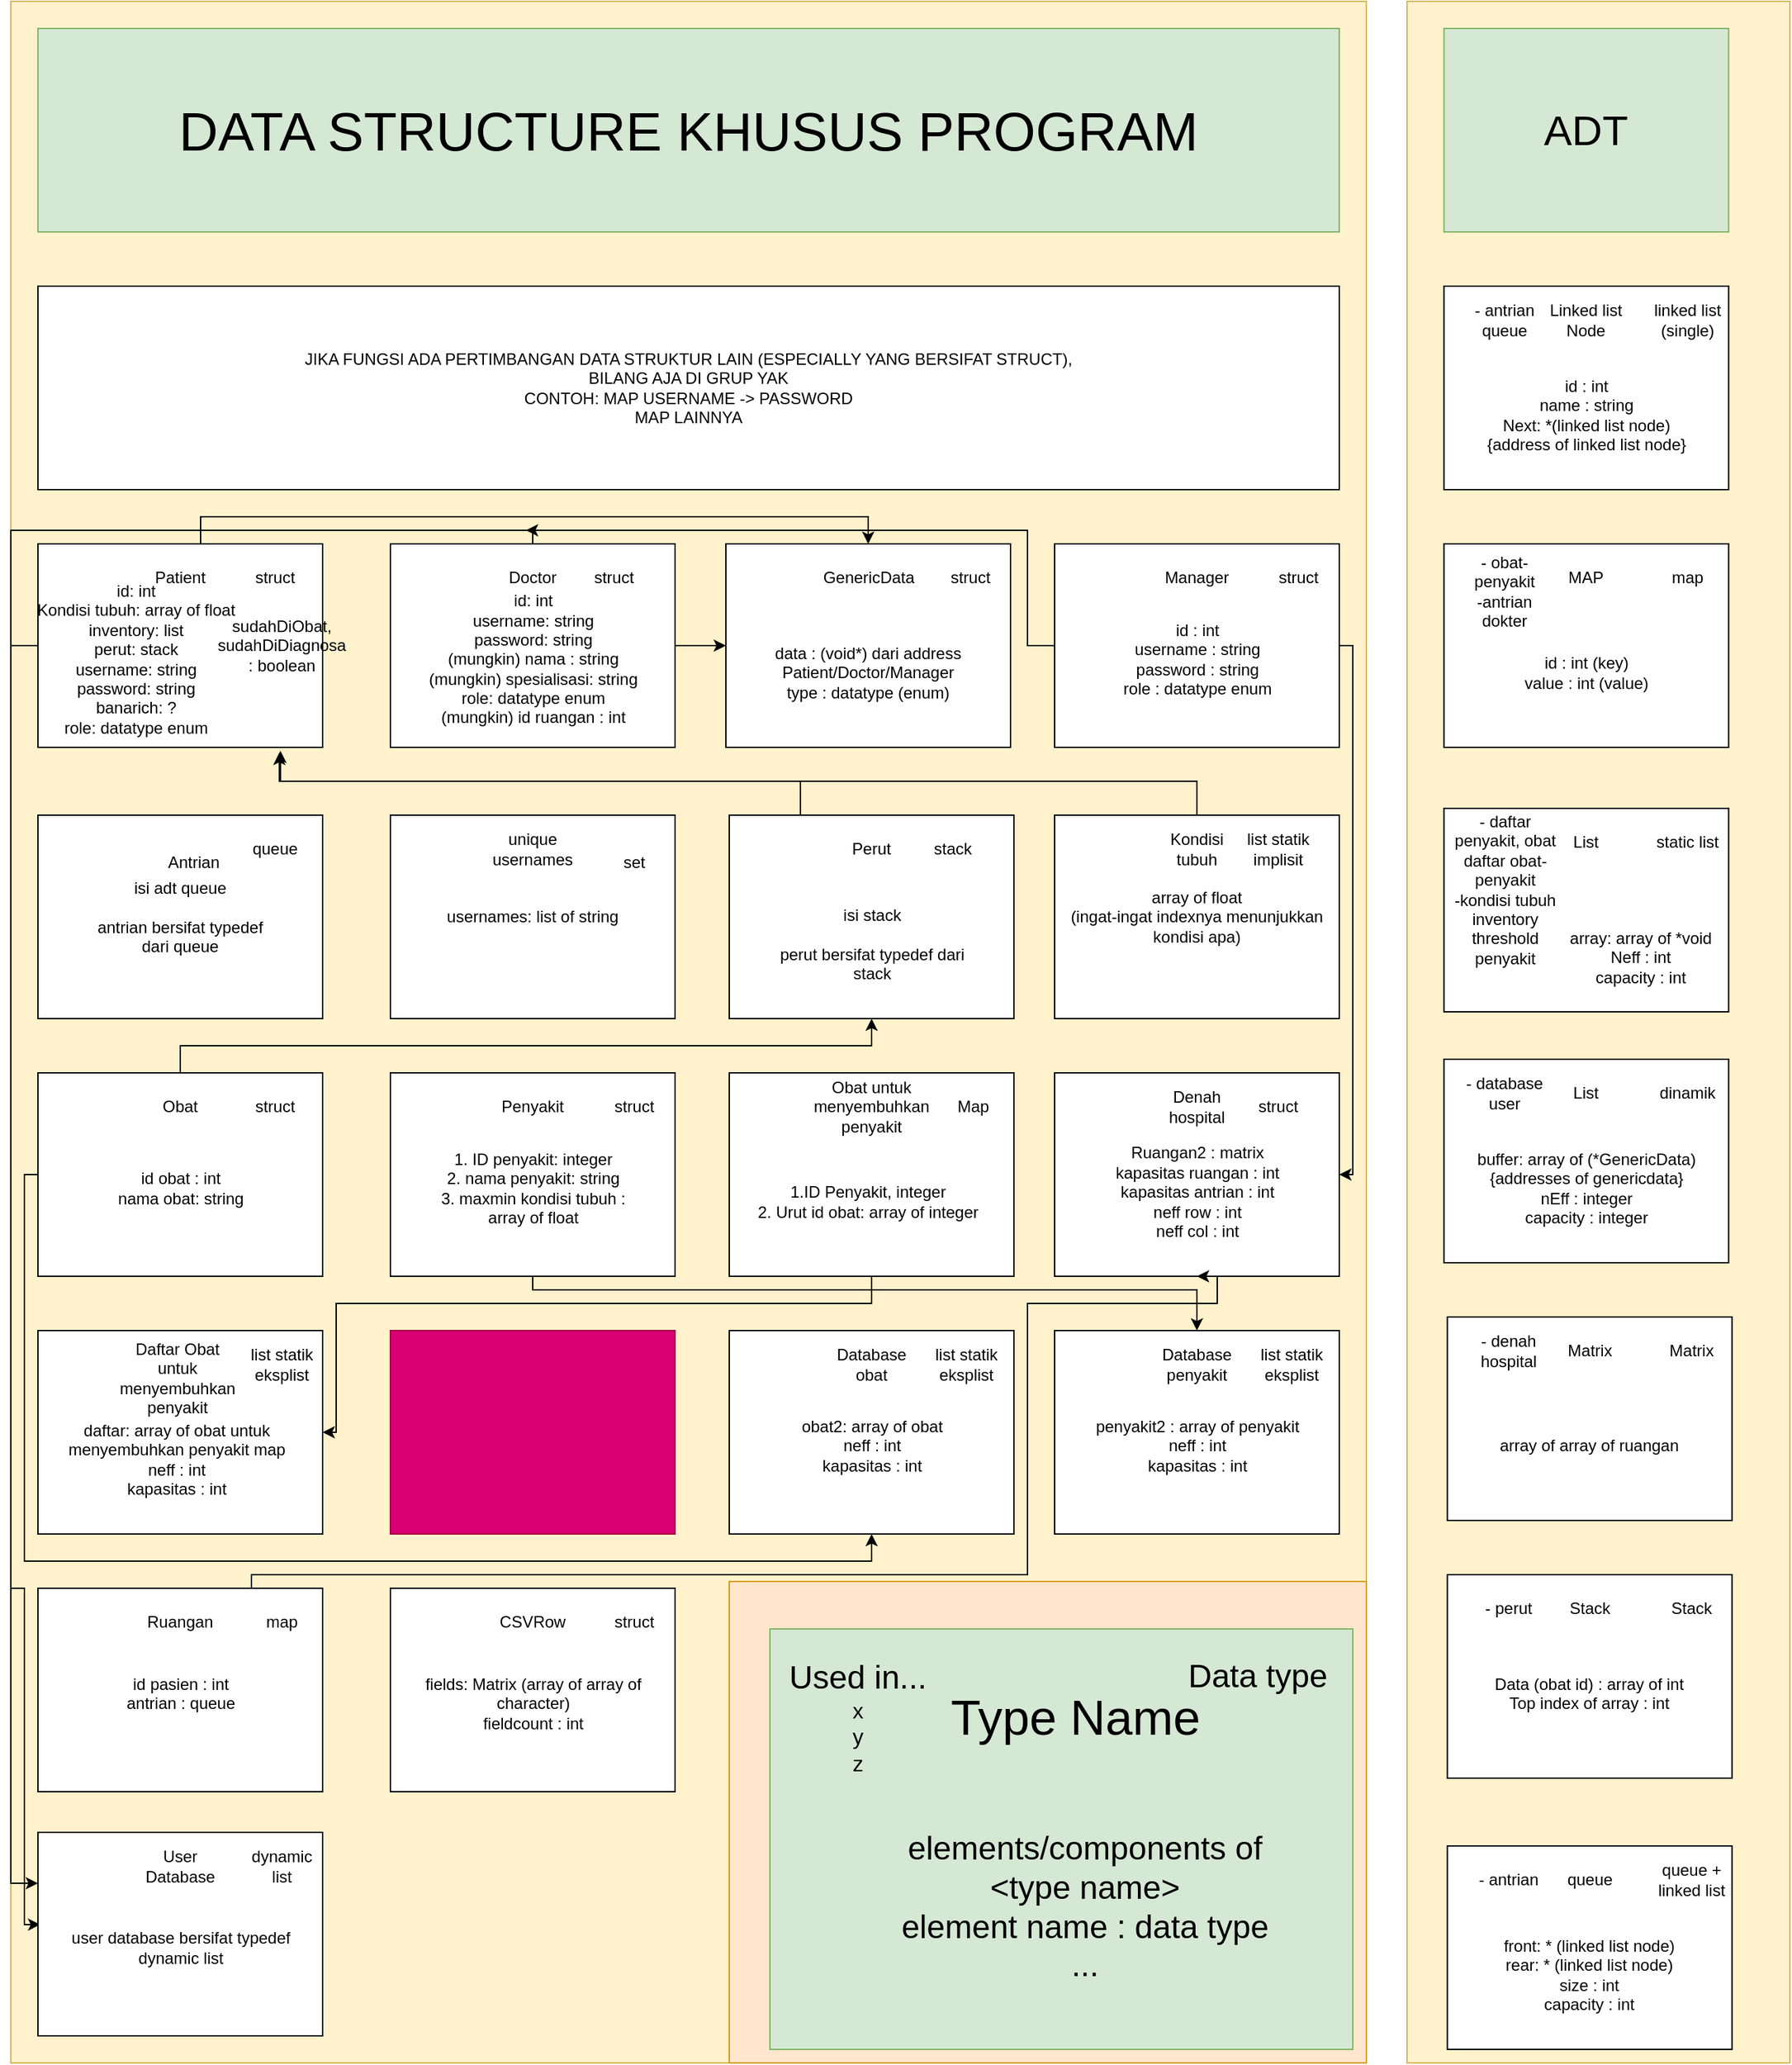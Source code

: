 <mxfile version="27.0.3">
  <diagram name="Page-1" id="8-VR7iJMcNqdX3meWGVy">
    <mxGraphModel dx="612" dy="1953" grid="1" gridSize="10" guides="1" tooltips="1" connect="1" arrows="1" fold="1" page="1" pageScale="1" pageWidth="850" pageHeight="1100" math="0" shadow="0">
      <root>
        <mxCell id="0" />
        <mxCell id="1" parent="0" />
        <mxCell id="qRzVWy2TUR5vVs1TbLW0-101" value="" style="rounded=0;whiteSpace=wrap;html=1;fillColor=#fff2cc;strokeColor=#d6b656;" parent="1" vertex="1">
          <mxGeometry x="80" y="-120" width="1000" height="1520" as="geometry" />
        </mxCell>
        <mxCell id="5JmlB6ZkHaXfLRglVu9s-21" value="" style="rounded=0;whiteSpace=wrap;html=1;fillColor=#ffe6cc;strokeColor=#d79b00;" parent="1" vertex="1">
          <mxGeometry x="610" y="1045" width="470" height="355" as="geometry" />
        </mxCell>
        <mxCell id="qRzVWy2TUR5vVs1TbLW0-126" style="edgeStyle=orthogonalEdgeStyle;rounded=0;orthogonalLoop=1;jettySize=auto;html=1;exitX=1;exitY=0.5;exitDx=0;exitDy=0;entryX=0;entryY=0.5;entryDx=0;entryDy=0;" parent="1" source="qRzVWy2TUR5vVs1TbLW0-5" target="qRzVWy2TUR5vVs1TbLW0-29" edge="1">
          <mxGeometry relative="1" as="geometry" />
        </mxCell>
        <mxCell id="5JmlB6ZkHaXfLRglVu9s-32" value="" style="edgeStyle=orthogonalEdgeStyle;rounded=0;orthogonalLoop=1;jettySize=auto;html=1;entryX=0;entryY=0.25;entryDx=0;entryDy=0;" parent="1" source="qRzVWy2TUR5vVs1TbLW0-5" target="5JmlB6ZkHaXfLRglVu9s-27" edge="1">
          <mxGeometry relative="1" as="geometry">
            <Array as="points">
              <mxPoint x="465" y="270" />
              <mxPoint x="80" y="270" />
              <mxPoint x="80" y="1268" />
            </Array>
          </mxGeometry>
        </mxCell>
        <mxCell id="qRzVWy2TUR5vVs1TbLW0-5" value="" style="rounded=0;whiteSpace=wrap;html=1;" parent="1" vertex="1">
          <mxGeometry x="360" y="280" width="210" height="150" as="geometry" />
        </mxCell>
        <mxCell id="qRzVWy2TUR5vVs1TbLW0-124" style="edgeStyle=orthogonalEdgeStyle;rounded=0;orthogonalLoop=1;jettySize=auto;html=1;exitX=1;exitY=0.5;exitDx=0;exitDy=0;entryX=0.5;entryY=0;entryDx=0;entryDy=0;" parent="1" source="qRzVWy2TUR5vVs1TbLW0-2" target="qRzVWy2TUR5vVs1TbLW0-29" edge="1">
          <mxGeometry relative="1" as="geometry">
            <Array as="points">
              <mxPoint x="220" y="355" />
              <mxPoint x="220" y="260" />
              <mxPoint x="713" y="260" />
            </Array>
          </mxGeometry>
        </mxCell>
        <mxCell id="5JmlB6ZkHaXfLRglVu9s-31" value="" style="edgeStyle=orthogonalEdgeStyle;rounded=0;orthogonalLoop=1;jettySize=auto;html=1;entryX=0.008;entryY=0.453;entryDx=0;entryDy=0;entryPerimeter=0;" parent="1" source="qRzVWy2TUR5vVs1TbLW0-2" target="5JmlB6ZkHaXfLRglVu9s-27" edge="1">
          <mxGeometry relative="1" as="geometry">
            <Array as="points">
              <mxPoint x="80" y="355" />
              <mxPoint x="80" y="1050" />
              <mxPoint x="90" y="1050" />
              <mxPoint x="90" y="1298" />
            </Array>
          </mxGeometry>
        </mxCell>
        <mxCell id="qRzVWy2TUR5vVs1TbLW0-2" value="" style="rounded=0;whiteSpace=wrap;html=1;" parent="1" vertex="1">
          <mxGeometry x="100" y="280" width="210" height="150" as="geometry" />
        </mxCell>
        <mxCell id="qRzVWy2TUR5vVs1TbLW0-3" value="Patient" style="text;html=1;align=center;verticalAlign=middle;whiteSpace=wrap;rounded=0;" parent="1" vertex="1">
          <mxGeometry x="175" y="290" width="60" height="30" as="geometry" />
        </mxCell>
        <mxCell id="qRzVWy2TUR5vVs1TbLW0-4" value="Doctor" style="text;html=1;align=center;verticalAlign=middle;whiteSpace=wrap;rounded=0;" parent="1" vertex="1">
          <mxGeometry x="435" y="290" width="60" height="30" as="geometry" />
        </mxCell>
        <mxCell id="qRzVWy2TUR5vVs1TbLW0-127" style="edgeStyle=orthogonalEdgeStyle;rounded=0;orthogonalLoop=1;jettySize=auto;html=1;exitX=1;exitY=0.5;exitDx=0;exitDy=0;entryX=1;entryY=0.5;entryDx=0;entryDy=0;" parent="1" source="qRzVWy2TUR5vVs1TbLW0-8" target="qRzVWy2TUR5vVs1TbLW0-27" edge="1">
          <mxGeometry relative="1" as="geometry">
            <Array as="points">
              <mxPoint x="1070" y="355" />
              <mxPoint x="1070" y="745" />
            </Array>
          </mxGeometry>
        </mxCell>
        <mxCell id="5JmlB6ZkHaXfLRglVu9s-33" style="edgeStyle=orthogonalEdgeStyle;rounded=0;orthogonalLoop=1;jettySize=auto;html=1;exitX=0;exitY=0.5;exitDx=0;exitDy=0;" parent="1" source="qRzVWy2TUR5vVs1TbLW0-8" edge="1">
          <mxGeometry relative="1" as="geometry">
            <mxPoint x="460" y="270" as="targetPoint" />
            <Array as="points">
              <mxPoint x="830" y="355" />
              <mxPoint x="830" y="270" />
            </Array>
          </mxGeometry>
        </mxCell>
        <mxCell id="qRzVWy2TUR5vVs1TbLW0-8" value="" style="rounded=0;whiteSpace=wrap;html=1;" parent="1" vertex="1">
          <mxGeometry x="850" y="280" width="210" height="150" as="geometry" />
        </mxCell>
        <mxCell id="qRzVWy2TUR5vVs1TbLW0-9" value="Manager" style="text;html=1;align=center;verticalAlign=middle;whiteSpace=wrap;rounded=0;" parent="1" vertex="1">
          <mxGeometry x="925" y="290" width="60" height="30" as="geometry" />
        </mxCell>
        <mxCell id="qRzVWy2TUR5vVs1TbLW0-10" value="&lt;div&gt;isi adt queue&lt;/div&gt;&lt;div&gt;&lt;br&gt;&lt;/div&gt;&lt;div&gt;antrian bersifat typedef&lt;/div&gt;dari queue" style="rounded=0;whiteSpace=wrap;html=1;" parent="1" vertex="1">
          <mxGeometry x="100" y="480" width="210" height="150" as="geometry" />
        </mxCell>
        <mxCell id="qRzVWy2TUR5vVs1TbLW0-11" value="&lt;div&gt;id: int&lt;/div&gt;&lt;div&gt;Kondisi tubuh: array of float&lt;/div&gt;&lt;div&gt;inventory: list&lt;/div&gt;&lt;div&gt;perut: stack&lt;/div&gt;&lt;div&gt;username: string&lt;/div&gt;&lt;div&gt;password: string&lt;/div&gt;&lt;div&gt;banarich: ?&lt;/div&gt;&lt;div&gt;role: datatype enum&lt;/div&gt;" style="text;html=1;align=center;verticalAlign=middle;whiteSpace=wrap;rounded=0;" parent="1" vertex="1">
          <mxGeometry x="90" y="320" width="165" height="90" as="geometry" />
        </mxCell>
        <mxCell id="qRzVWy2TUR5vVs1TbLW0-13" value="usernames: list of string" style="rounded=0;whiteSpace=wrap;html=1;" parent="1" vertex="1">
          <mxGeometry x="360" y="480" width="210" height="150" as="geometry" />
        </mxCell>
        <mxCell id="qRzVWy2TUR5vVs1TbLW0-14" value="unique usernames" style="text;html=1;align=center;verticalAlign=middle;whiteSpace=wrap;rounded=0;" parent="1" vertex="1">
          <mxGeometry x="435" y="490" width="60" height="30" as="geometry" />
        </mxCell>
        <mxCell id="qRzVWy2TUR5vVs1TbLW0-15" value="" style="rounded=0;whiteSpace=wrap;html=1;" parent="1" vertex="1">
          <mxGeometry x="610" y="480" width="210" height="150" as="geometry" />
        </mxCell>
        <mxCell id="qRzVWy2TUR5vVs1TbLW0-16" value="Perut" style="text;html=1;align=center;verticalAlign=middle;whiteSpace=wrap;rounded=0;" parent="1" vertex="1">
          <mxGeometry x="685" y="490" width="60" height="30" as="geometry" />
        </mxCell>
        <mxCell id="qRzVWy2TUR5vVs1TbLW0-17" value="&lt;div&gt;array of float&lt;/div&gt;&lt;div&gt;(ingat-ingat indexnya menunjukkan kondisi apa)&lt;/div&gt;" style="rounded=0;whiteSpace=wrap;html=1;" parent="1" vertex="1">
          <mxGeometry x="850" y="480" width="210" height="150" as="geometry" />
        </mxCell>
        <mxCell id="qRzVWy2TUR5vVs1TbLW0-18" value="Kondisi tubuh" style="text;html=1;align=center;verticalAlign=middle;whiteSpace=wrap;rounded=0;" parent="1" vertex="1">
          <mxGeometry x="925" y="490" width="60" height="30" as="geometry" />
        </mxCell>
        <mxCell id="qRzVWy2TUR5vVs1TbLW0-142" style="edgeStyle=orthogonalEdgeStyle;rounded=0;orthogonalLoop=1;jettySize=auto;html=1;exitX=0;exitY=0.5;exitDx=0;exitDy=0;entryX=0.5;entryY=1;entryDx=0;entryDy=0;" parent="1" source="qRzVWy2TUR5vVs1TbLW0-21" target="qRzVWy2TUR5vVs1TbLW0-138" edge="1">
          <mxGeometry relative="1" as="geometry">
            <Array as="points">
              <mxPoint x="90" y="745" />
              <mxPoint x="90" y="1030" />
              <mxPoint x="715" y="1030" />
            </Array>
          </mxGeometry>
        </mxCell>
        <mxCell id="5BP1AZB2ItsZewCRuCtk-1" style="edgeStyle=orthogonalEdgeStyle;rounded=0;orthogonalLoop=1;jettySize=auto;html=1;exitX=0.5;exitY=0;exitDx=0;exitDy=0;entryX=0.5;entryY=1;entryDx=0;entryDy=0;" parent="1" source="qRzVWy2TUR5vVs1TbLW0-21" target="qRzVWy2TUR5vVs1TbLW0-15" edge="1">
          <mxGeometry relative="1" as="geometry" />
        </mxCell>
        <mxCell id="qRzVWy2TUR5vVs1TbLW0-21" value="" style="rounded=0;whiteSpace=wrap;html=1;" parent="1" vertex="1">
          <mxGeometry x="100" y="670" width="210" height="150" as="geometry" />
        </mxCell>
        <mxCell id="qRzVWy2TUR5vVs1TbLW0-22" value="Obat" style="text;html=1;align=center;verticalAlign=middle;whiteSpace=wrap;rounded=0;" parent="1" vertex="1">
          <mxGeometry x="175" y="680" width="60" height="30" as="geometry" />
        </mxCell>
        <mxCell id="qRzVWy2TUR5vVs1TbLW0-147" style="edgeStyle=orthogonalEdgeStyle;rounded=0;orthogonalLoop=1;jettySize=auto;html=1;exitX=0.5;exitY=1;exitDx=0;exitDy=0;entryX=0.5;entryY=0;entryDx=0;entryDy=0;" parent="1" source="qRzVWy2TUR5vVs1TbLW0-23" target="qRzVWy2TUR5vVs1TbLW0-143" edge="1">
          <mxGeometry relative="1" as="geometry">
            <Array as="points">
              <mxPoint x="465" y="830" />
              <mxPoint x="955" y="830" />
            </Array>
          </mxGeometry>
        </mxCell>
        <mxCell id="qRzVWy2TUR5vVs1TbLW0-23" value="" style="rounded=0;whiteSpace=wrap;html=1;" parent="1" vertex="1">
          <mxGeometry x="360" y="670" width="210" height="150" as="geometry" />
        </mxCell>
        <mxCell id="qRzVWy2TUR5vVs1TbLW0-24" value="Penyakit" style="text;html=1;align=center;verticalAlign=middle;whiteSpace=wrap;rounded=0;" parent="1" vertex="1">
          <mxGeometry x="435" y="680" width="60" height="30" as="geometry" />
        </mxCell>
        <mxCell id="qRzVWy2TUR5vVs1TbLW0-129" style="edgeStyle=orthogonalEdgeStyle;rounded=0;orthogonalLoop=1;jettySize=auto;html=1;exitX=0.5;exitY=1;exitDx=0;exitDy=0;entryX=1;entryY=0.5;entryDx=0;entryDy=0;" parent="1" source="qRzVWy2TUR5vVs1TbLW0-25" target="qRzVWy2TUR5vVs1TbLW0-35" edge="1">
          <mxGeometry relative="1" as="geometry">
            <Array as="points">
              <mxPoint x="715" y="840" />
              <mxPoint x="320" y="840" />
              <mxPoint x="320" y="935" />
            </Array>
          </mxGeometry>
        </mxCell>
        <mxCell id="qRzVWy2TUR5vVs1TbLW0-25" value="" style="rounded=0;whiteSpace=wrap;html=1;" parent="1" vertex="1">
          <mxGeometry x="610" y="670" width="210" height="150" as="geometry" />
        </mxCell>
        <mxCell id="qRzVWy2TUR5vVs1TbLW0-26" value="Obat untuk menyembuhkan penyakit" style="text;html=1;align=center;verticalAlign=middle;whiteSpace=wrap;rounded=0;" parent="1" vertex="1">
          <mxGeometry x="685" y="680" width="60" height="30" as="geometry" />
        </mxCell>
        <mxCell id="qRzVWy2TUR5vVs1TbLW0-27" value="" style="rounded=0;whiteSpace=wrap;html=1;" parent="1" vertex="1">
          <mxGeometry x="850" y="670" width="210" height="150" as="geometry" />
        </mxCell>
        <mxCell id="qRzVWy2TUR5vVs1TbLW0-28" value="Denah hospital" style="text;html=1;align=center;verticalAlign=middle;whiteSpace=wrap;rounded=0;" parent="1" vertex="1">
          <mxGeometry x="925" y="680" width="60" height="30" as="geometry" />
        </mxCell>
        <mxCell id="qRzVWy2TUR5vVs1TbLW0-29" value="" style="rounded=0;whiteSpace=wrap;html=1;" parent="1" vertex="1">
          <mxGeometry x="607.5" y="280" width="210" height="150" as="geometry" />
        </mxCell>
        <mxCell id="qRzVWy2TUR5vVs1TbLW0-30" value="GenericData" style="text;html=1;align=center;verticalAlign=middle;whiteSpace=wrap;rounded=0;" parent="1" vertex="1">
          <mxGeometry x="682.5" y="290" width="60" height="30" as="geometry" />
        </mxCell>
        <mxCell id="qRzVWy2TUR5vVs1TbLW0-31" value="Antrian" style="text;html=1;align=center;verticalAlign=middle;whiteSpace=wrap;rounded=0;" parent="1" vertex="1">
          <mxGeometry x="185" y="500" width="60" height="30" as="geometry" />
        </mxCell>
        <mxCell id="qRzVWy2TUR5vVs1TbLW0-32" value="&lt;div&gt;Ruangan2 : matrix&lt;/div&gt;&lt;div&gt;kapasitas ruangan : int&lt;/div&gt;&lt;div&gt;kapasitas antrian : int&lt;/div&gt;&lt;div&gt;neff row : int&lt;/div&gt;&lt;div&gt;neff col : int&lt;/div&gt;&lt;div&gt;&lt;br&gt;&lt;/div&gt;" style="text;html=1;align=center;verticalAlign=middle;whiteSpace=wrap;rounded=0;" parent="1" vertex="1">
          <mxGeometry x="872.5" y="720" width="165" height="90" as="geometry" />
        </mxCell>
        <mxCell id="qRzVWy2TUR5vVs1TbLW0-33" value="struct" style="text;html=1;align=center;verticalAlign=middle;whiteSpace=wrap;rounded=0;" parent="1" vertex="1">
          <mxGeometry x="985" y="680" width="60" height="30" as="geometry" />
        </mxCell>
        <mxCell id="qRzVWy2TUR5vVs1TbLW0-34" value="&lt;div&gt;1.ID Penyakit, integer&lt;/div&gt;&lt;div&gt;2. Urut id obat: array of integer&lt;/div&gt;" style="text;html=1;align=center;verticalAlign=middle;whiteSpace=wrap;rounded=0;" parent="1" vertex="1">
          <mxGeometry x="630" y="720" width="165" height="90" as="geometry" />
        </mxCell>
        <mxCell id="qRzVWy2TUR5vVs1TbLW0-35" value="" style="rounded=0;whiteSpace=wrap;html=1;" parent="1" vertex="1">
          <mxGeometry x="100" y="860" width="210" height="150" as="geometry" />
        </mxCell>
        <mxCell id="qRzVWy2TUR5vVs1TbLW0-36" value="Daftar Obat untuk menyembuhkan penyakit" style="text;html=1;align=center;verticalAlign=middle;whiteSpace=wrap;rounded=0;" parent="1" vertex="1">
          <mxGeometry x="172.5" y="880" width="60" height="30" as="geometry" />
        </mxCell>
        <mxCell id="qRzVWy2TUR5vVs1TbLW0-37" value="&lt;div&gt;daftar: array of obat untuk menyembuhkan penyakit map&lt;/div&gt;&lt;div&gt;neff : int&lt;/div&gt;&lt;div&gt;kapasitas : int&lt;/div&gt;" style="text;html=1;align=center;verticalAlign=middle;whiteSpace=wrap;rounded=0;" parent="1" vertex="1">
          <mxGeometry x="120" y="910" width="165" height="90" as="geometry" />
        </mxCell>
        <mxCell id="qRzVWy2TUR5vVs1TbLW0-38" value="Map" style="text;html=1;align=center;verticalAlign=middle;whiteSpace=wrap;rounded=0;" parent="1" vertex="1">
          <mxGeometry x="760" y="680" width="60" height="30" as="geometry" />
        </mxCell>
        <mxCell id="qRzVWy2TUR5vVs1TbLW0-39" value="list statik eksplist" style="text;html=1;align=center;verticalAlign=middle;whiteSpace=wrap;rounded=0;" parent="1" vertex="1">
          <mxGeometry x="250" y="870" width="60" height="30" as="geometry" />
        </mxCell>
        <mxCell id="qRzVWy2TUR5vVs1TbLW0-40" value="&lt;div&gt;data : (void*) dari address Patient/Doctor/Manager&lt;/div&gt;&lt;div&gt;type : datatype (enum)&lt;/div&gt;" style="text;html=1;align=center;verticalAlign=middle;whiteSpace=wrap;rounded=0;" parent="1" vertex="1">
          <mxGeometry x="630" y="330" width="165" height="90" as="geometry" />
        </mxCell>
        <mxCell id="qRzVWy2TUR5vVs1TbLW0-41" value="&lt;div&gt;1. ID penyakit: integer&lt;/div&gt;&lt;div&gt;2. nama penyakit: string&lt;/div&gt;&lt;div&gt;3. maxmin kondisi tubuh : array of float&lt;/div&gt;" style="text;html=1;align=center;verticalAlign=middle;whiteSpace=wrap;rounded=0;" parent="1" vertex="1">
          <mxGeometry x="382.5" y="710" width="165" height="90" as="geometry" />
        </mxCell>
        <mxCell id="qRzVWy2TUR5vVs1TbLW0-43" value="&lt;div&gt;list statik&lt;/div&gt;&lt;div&gt;implisit&lt;/div&gt;" style="text;html=1;align=center;verticalAlign=middle;whiteSpace=wrap;rounded=0;" parent="1" vertex="1">
          <mxGeometry x="985" y="490" width="60" height="30" as="geometry" />
        </mxCell>
        <mxCell id="qRzVWy2TUR5vVs1TbLW0-45" value="&lt;div&gt;isi stack&lt;/div&gt;&lt;div&gt;&lt;br&gt;&lt;/div&gt;&lt;div&gt;perut bersifat typedef dari stack&lt;/div&gt;" style="text;html=1;align=center;verticalAlign=middle;whiteSpace=wrap;rounded=0;" parent="1" vertex="1">
          <mxGeometry x="632.5" y="530" width="165" height="90" as="geometry" />
        </mxCell>
        <mxCell id="qRzVWy2TUR5vVs1TbLW0-46" value="stack" style="text;html=1;align=center;verticalAlign=middle;whiteSpace=wrap;rounded=0;" parent="1" vertex="1">
          <mxGeometry x="745" y="490" width="60" height="30" as="geometry" />
        </mxCell>
        <mxCell id="qRzVWy2TUR5vVs1TbLW0-48" value="struct" style="text;html=1;align=center;verticalAlign=middle;whiteSpace=wrap;rounded=0;" parent="1" vertex="1">
          <mxGeometry x="757.5" y="290" width="60" height="30" as="geometry" />
        </mxCell>
        <mxCell id="qRzVWy2TUR5vVs1TbLW0-51" value="queue" style="text;html=1;align=center;verticalAlign=middle;whiteSpace=wrap;rounded=0;" parent="1" vertex="1">
          <mxGeometry x="245" y="490" width="60" height="30" as="geometry" />
        </mxCell>
        <mxCell id="qRzVWy2TUR5vVs1TbLW0-52" value="set" style="text;html=1;align=center;verticalAlign=middle;whiteSpace=wrap;rounded=0;" parent="1" vertex="1">
          <mxGeometry x="510" y="500" width="60" height="30" as="geometry" />
        </mxCell>
        <mxCell id="qRzVWy2TUR5vVs1TbLW0-53" value="&lt;div&gt;id : int&lt;/div&gt;&lt;div&gt;username : string&lt;/div&gt;&lt;div&gt;password : string&lt;/div&gt;&lt;div&gt;role : datatype enum&lt;/div&gt;" style="text;html=1;align=center;verticalAlign=middle;whiteSpace=wrap;rounded=0;" parent="1" vertex="1">
          <mxGeometry x="872.5" y="320" width="165" height="90" as="geometry" />
        </mxCell>
        <mxCell id="qRzVWy2TUR5vVs1TbLW0-64" value="struct" style="text;html=1;align=center;verticalAlign=middle;whiteSpace=wrap;rounded=0;" parent="1" vertex="1">
          <mxGeometry x="510" y="680" width="60" height="30" as="geometry" />
        </mxCell>
        <mxCell id="qRzVWy2TUR5vVs1TbLW0-65" value="struct" style="text;html=1;align=center;verticalAlign=middle;whiteSpace=wrap;rounded=0;" parent="1" vertex="1">
          <mxGeometry x="1000" y="290" width="60" height="30" as="geometry" />
        </mxCell>
        <mxCell id="qRzVWy2TUR5vVs1TbLW0-66" value="struct" style="text;html=1;align=center;verticalAlign=middle;whiteSpace=wrap;rounded=0;" parent="1" vertex="1">
          <mxGeometry x="245" y="290" width="60" height="30" as="geometry" />
        </mxCell>
        <mxCell id="qRzVWy2TUR5vVs1TbLW0-77" value="&lt;div&gt;id obat : int&lt;/div&gt;&lt;div&gt;nama obat: string&lt;/div&gt;" style="text;html=1;align=center;verticalAlign=middle;whiteSpace=wrap;rounded=0;" parent="1" vertex="1">
          <mxGeometry x="122.5" y="710" width="165" height="90" as="geometry" />
        </mxCell>
        <mxCell id="qRzVWy2TUR5vVs1TbLW0-78" value="struct" style="text;html=1;align=center;verticalAlign=middle;whiteSpace=wrap;rounded=0;" parent="1" vertex="1">
          <mxGeometry x="245" y="680" width="60" height="30" as="geometry" />
        </mxCell>
        <mxCell id="qRzVWy2TUR5vVs1TbLW0-79" value="struct" style="text;html=1;align=center;verticalAlign=middle;whiteSpace=wrap;rounded=0;" parent="1" vertex="1">
          <mxGeometry x="495" y="290" width="60" height="30" as="geometry" />
        </mxCell>
        <mxCell id="qRzVWy2TUR5vVs1TbLW0-80" value="&lt;div&gt;id: int&lt;br&gt;username: string&lt;/div&gt;&lt;div&gt;password: string&lt;/div&gt;&lt;div&gt;(mungkin) nama : string&lt;/div&gt;&lt;div&gt;(mungkin) spesialisasi: string&lt;/div&gt;&lt;div&gt;role: datatype enum&lt;/div&gt;&lt;div&gt;(mungkin) id ruangan : int&lt;/div&gt;" style="text;html=1;align=center;verticalAlign=middle;whiteSpace=wrap;rounded=0;" parent="1" vertex="1">
          <mxGeometry x="382.5" y="320" width="165" height="90" as="geometry" />
        </mxCell>
        <mxCell id="qRzVWy2TUR5vVs1TbLW0-92" value="&lt;div&gt;JIKA FUNGSI ADA PERTIMBANGAN DATA STRUKTUR LAIN (ESPECIALLY YANG BERSIFAT STRUCT),&lt;/div&gt;&lt;div&gt;BILANG AJA DI GRUP YAK&lt;/div&gt;&lt;div&gt;CONTOH: MAP USERNAME -&amp;gt; PASSWORD&lt;/div&gt;&lt;div&gt;MAP LAINNYA&lt;/div&gt;" style="rounded=0;whiteSpace=wrap;html=1;" parent="1" vertex="1">
          <mxGeometry x="100" y="90" width="960" height="150" as="geometry" />
        </mxCell>
        <mxCell id="qRzVWy2TUR5vVs1TbLW0-93" value="DATA STRUCTURE KHUSUS PROGRAM" style="rounded=0;whiteSpace=wrap;html=1;fillColor=#d5e8d4;strokeColor=#82b366;fontSize=40;" parent="1" vertex="1">
          <mxGeometry x="100" y="-100" width="960" height="150" as="geometry" />
        </mxCell>
        <mxCell id="qRzVWy2TUR5vVs1TbLW0-128" style="edgeStyle=orthogonalEdgeStyle;rounded=0;orthogonalLoop=1;jettySize=auto;html=1;exitX=0.25;exitY=0;exitDx=0;exitDy=0;entryX=0.848;entryY=1.027;entryDx=0;entryDy=0;entryPerimeter=0;" parent="1" source="qRzVWy2TUR5vVs1TbLW0-15" target="qRzVWy2TUR5vVs1TbLW0-2" edge="1">
          <mxGeometry relative="1" as="geometry" />
        </mxCell>
        <mxCell id="qRzVWy2TUR5vVs1TbLW0-130" value="" style="rounded=0;whiteSpace=wrap;html=1;" parent="1" vertex="1">
          <mxGeometry x="360" y="860" width="210" height="150" as="geometry" />
        </mxCell>
        <mxCell id="qRzVWy2TUR5vVs1TbLW0-131" value="&lt;div&gt;Dokter atnrian?&#39;&lt;/div&gt;&lt;div&gt;F14&lt;/div&gt;" style="text;html=1;align=center;verticalAlign=middle;whiteSpace=wrap;rounded=0;" parent="1" vertex="1">
          <mxGeometry x="435" y="870" width="60" height="30" as="geometry" />
        </mxCell>
        <mxCell id="qRzVWy2TUR5vVs1TbLW0-132" value="Map" style="text;html=1;align=center;verticalAlign=middle;whiteSpace=wrap;rounded=0;" parent="1" vertex="1">
          <mxGeometry x="505" y="870" width="60" height="30" as="geometry" />
        </mxCell>
        <mxCell id="qRzVWy2TUR5vVs1TbLW0-133" value="&lt;div&gt;id dokter : int&lt;/div&gt;&lt;div&gt;antrian : queue&lt;/div&gt;" style="text;html=1;align=center;verticalAlign=middle;whiteSpace=wrap;rounded=0;" parent="1" vertex="1">
          <mxGeometry x="382.5" y="900" width="165" height="90" as="geometry" />
        </mxCell>
        <mxCell id="qRzVWy2TUR5vVs1TbLW0-138" value="" style="rounded=0;whiteSpace=wrap;html=1;" parent="1" vertex="1">
          <mxGeometry x="610" y="860" width="210" height="150" as="geometry" />
        </mxCell>
        <mxCell id="qRzVWy2TUR5vVs1TbLW0-139" value="Database obat" style="text;html=1;align=center;verticalAlign=middle;whiteSpace=wrap;rounded=0;" parent="1" vertex="1">
          <mxGeometry x="685" y="870" width="60" height="30" as="geometry" />
        </mxCell>
        <mxCell id="qRzVWy2TUR5vVs1TbLW0-140" value="list statik eksplist" style="text;html=1;align=center;verticalAlign=middle;whiteSpace=wrap;rounded=0;" parent="1" vertex="1">
          <mxGeometry x="755" y="870" width="60" height="30" as="geometry" />
        </mxCell>
        <mxCell id="qRzVWy2TUR5vVs1TbLW0-141" value="&lt;div&gt;obat2: array of obat&lt;/div&gt;&lt;div&gt;neff : int&lt;/div&gt;&lt;div&gt;kapasitas : int&lt;/div&gt;" style="text;html=1;align=center;verticalAlign=middle;whiteSpace=wrap;rounded=0;" parent="1" vertex="1">
          <mxGeometry x="632.5" y="900" width="165" height="90" as="geometry" />
        </mxCell>
        <mxCell id="qRzVWy2TUR5vVs1TbLW0-143" value="" style="rounded=0;whiteSpace=wrap;html=1;" parent="1" vertex="1">
          <mxGeometry x="850" y="860" width="210" height="150" as="geometry" />
        </mxCell>
        <mxCell id="qRzVWy2TUR5vVs1TbLW0-144" value="Database penyakit" style="text;html=1;align=center;verticalAlign=middle;whiteSpace=wrap;rounded=0;" parent="1" vertex="1">
          <mxGeometry x="925" y="870" width="60" height="30" as="geometry" />
        </mxCell>
        <mxCell id="qRzVWy2TUR5vVs1TbLW0-145" value="list statik eksplist" style="text;html=1;align=center;verticalAlign=middle;whiteSpace=wrap;rounded=0;" parent="1" vertex="1">
          <mxGeometry x="995" y="870" width="60" height="30" as="geometry" />
        </mxCell>
        <mxCell id="qRzVWy2TUR5vVs1TbLW0-146" value="&lt;div&gt;penyakit2 : array of penyakit&lt;/div&gt;&lt;div&gt;neff : int&lt;/div&gt;&lt;div&gt;kapasitas : int&lt;/div&gt;" style="text;html=1;align=center;verticalAlign=middle;whiteSpace=wrap;rounded=0;" parent="1" vertex="1">
          <mxGeometry x="872.5" y="900" width="165" height="90" as="geometry" />
        </mxCell>
        <mxCell id="qRzVWy2TUR5vVs1TbLW0-149" style="edgeStyle=orthogonalEdgeStyle;rounded=0;orthogonalLoop=1;jettySize=auto;html=1;exitX=0.5;exitY=0;exitDx=0;exitDy=0;entryX=0.852;entryY=1.017;entryDx=0;entryDy=0;entryPerimeter=0;" parent="1" source="qRzVWy2TUR5vVs1TbLW0-17" target="qRzVWy2TUR5vVs1TbLW0-2" edge="1">
          <mxGeometry relative="1" as="geometry" />
        </mxCell>
        <mxCell id="5JmlB6ZkHaXfLRglVu9s-25" style="edgeStyle=orthogonalEdgeStyle;rounded=0;orthogonalLoop=1;jettySize=auto;html=1;exitX=0.75;exitY=0;exitDx=0;exitDy=0;" parent="1" source="5JmlB6ZkHaXfLRglVu9s-6" edge="1">
          <mxGeometry relative="1" as="geometry">
            <mxPoint x="955" y="820" as="targetPoint" />
            <Array as="points">
              <mxPoint x="258" y="1040" />
              <mxPoint x="830" y="1040" />
              <mxPoint x="830" y="840" />
              <mxPoint x="970" y="840" />
              <mxPoint x="970" y="820" />
            </Array>
          </mxGeometry>
        </mxCell>
        <mxCell id="5JmlB6ZkHaXfLRglVu9s-6" value="" style="rounded=0;whiteSpace=wrap;html=1;" parent="1" vertex="1">
          <mxGeometry x="100" y="1050" width="210" height="150" as="geometry" />
        </mxCell>
        <mxCell id="5JmlB6ZkHaXfLRglVu9s-8" value="map" style="text;html=1;align=center;verticalAlign=middle;whiteSpace=wrap;rounded=0;" parent="1" vertex="1">
          <mxGeometry x="250" y="1060" width="60" height="30" as="geometry" />
        </mxCell>
        <mxCell id="5JmlB6ZkHaXfLRglVu9s-9" value="&lt;div&gt;id pasien : int&lt;/div&gt;&lt;div&gt;antrian : queue&lt;/div&gt;&lt;div&gt;&lt;br&gt;&lt;/div&gt;" style="text;html=1;align=center;verticalAlign=middle;whiteSpace=wrap;rounded=0;" parent="1" vertex="1">
          <mxGeometry x="122.5" y="1090" width="165" height="90" as="geometry" />
        </mxCell>
        <mxCell id="5JmlB6ZkHaXfLRglVu9s-10" value="&lt;div&gt;id : int&lt;/div&gt;&lt;div&gt;kapasitas : integer&lt;/div&gt;&lt;div&gt;id pasien : array of integer&lt;/div&gt;&lt;div&gt;id doctor : integer&lt;/div&gt;" style="text;html=1;align=center;verticalAlign=middle;whiteSpace=wrap;rounded=0;" parent="1" vertex="1">
          <mxGeometry x="382.5" y="1090" width="165" height="90" as="geometry" />
        </mxCell>
        <mxCell id="5JmlB6ZkHaXfLRglVu9s-11" value="" style="rounded=0;whiteSpace=wrap;html=1;" parent="1" vertex="1">
          <mxGeometry x="360" y="1050" width="210" height="150" as="geometry" />
        </mxCell>
        <mxCell id="5JmlB6ZkHaXfLRglVu9s-12" value="CSVRow" style="text;html=1;align=center;verticalAlign=middle;whiteSpace=wrap;rounded=0;" parent="1" vertex="1">
          <mxGeometry x="435" y="1060" width="60" height="30" as="geometry" />
        </mxCell>
        <mxCell id="5JmlB6ZkHaXfLRglVu9s-13" value="struct" style="text;html=1;align=center;verticalAlign=middle;whiteSpace=wrap;rounded=0;" parent="1" vertex="1">
          <mxGeometry x="510" y="1060" width="60" height="30" as="geometry" />
        </mxCell>
        <mxCell id="5JmlB6ZkHaXfLRglVu9s-14" value="&lt;div&gt;fields: Matrix (array of array of character)&lt;/div&gt;&lt;div&gt;fieldcount : int&lt;/div&gt;" style="text;html=1;align=center;verticalAlign=middle;whiteSpace=wrap;rounded=0;" parent="1" vertex="1">
          <mxGeometry x="382.5" y="1090" width="165" height="90" as="geometry" />
        </mxCell>
        <mxCell id="5JmlB6ZkHaXfLRglVu9s-15" value="" style="rounded=0;whiteSpace=wrap;html=1;fillColor=#d5e8d4;strokeColor=#82b366;" parent="1" vertex="1">
          <mxGeometry x="640" y="1080" width="430" height="310" as="geometry" />
        </mxCell>
        <mxCell id="5JmlB6ZkHaXfLRglVu9s-16" value="&lt;font style=&quot;font-size: 36px;&quot;&gt;Type Name&lt;/font&gt;" style="text;html=1;align=center;verticalAlign=middle;whiteSpace=wrap;rounded=0;" parent="1" vertex="1">
          <mxGeometry x="742.5" y="1130" width="245" height="30" as="geometry" />
        </mxCell>
        <mxCell id="5JmlB6ZkHaXfLRglVu9s-17" value="&lt;font style=&quot;font-size: 24px;&quot;&gt;Data type&lt;/font&gt;" style="text;html=1;align=center;verticalAlign=middle;whiteSpace=wrap;rounded=0;" parent="1" vertex="1">
          <mxGeometry x="945" y="1100" width="110" height="30" as="geometry" />
        </mxCell>
        <mxCell id="5JmlB6ZkHaXfLRglVu9s-18" value="&lt;div&gt;&lt;font style=&quot;font-size: 24px;&quot;&gt;Used in...&lt;/font&gt;&lt;/div&gt;&lt;div&gt;&lt;font size=&quot;3&quot;&gt;x&lt;/font&gt;&lt;/div&gt;&lt;div&gt;&lt;font size=&quot;3&quot;&gt;y&lt;/font&gt;&lt;/div&gt;&lt;div&gt;&lt;font size=&quot;3&quot;&gt;z&lt;/font&gt;&lt;/div&gt;" style="text;html=1;align=center;verticalAlign=middle;whiteSpace=wrap;rounded=0;" parent="1" vertex="1">
          <mxGeometry x="650" y="1130" width="110" height="30" as="geometry" />
        </mxCell>
        <mxCell id="5JmlB6ZkHaXfLRglVu9s-23" value="" style="rounded=0;whiteSpace=wrap;html=1;fillColor=#fff2cc;strokeColor=#d6b656;" parent="1" vertex="1">
          <mxGeometry x="1110" y="-120" width="282.5" height="1520" as="geometry" />
        </mxCell>
        <mxCell id="5JmlB6ZkHaXfLRglVu9s-19" value="&lt;div&gt;&lt;font style=&quot;font-size: 24px;&quot;&gt;elements/components of &amp;lt;type name&amp;gt;&lt;/font&gt;&lt;/div&gt;&lt;div&gt;&lt;font style=&quot;font-size: 24px;&quot;&gt;element name : data type&lt;/font&gt;&lt;/div&gt;&lt;div&gt;&lt;font style=&quot;font-size: 24px;&quot;&gt;...&lt;/font&gt;&lt;/div&gt;" style="text;html=1;align=center;verticalAlign=middle;whiteSpace=wrap;rounded=0;" parent="1" vertex="1">
          <mxGeometry x="725" y="1200" width="295" height="170" as="geometry" />
        </mxCell>
        <mxCell id="qRzVWy2TUR5vVs1TbLW0-54" value="" style="rounded=0;whiteSpace=wrap;html=1;" parent="1" vertex="1">
          <mxGeometry x="1137.25" y="90" width="210" height="150" as="geometry" />
        </mxCell>
        <mxCell id="qRzVWy2TUR5vVs1TbLW0-55" value="Linked list Node" style="text;html=1;align=center;verticalAlign=middle;whiteSpace=wrap;rounded=0;" parent="1" vertex="1">
          <mxGeometry x="1212.25" y="100" width="60" height="30" as="geometry" />
        </mxCell>
        <mxCell id="qRzVWy2TUR5vVs1TbLW0-56" value="&lt;div&gt;id : int&lt;/div&gt;&lt;div&gt;name : string&lt;/div&gt;&lt;div&gt;Next: *(linked list node) {address of linked list node}&lt;/div&gt;" style="text;html=1;align=center;verticalAlign=middle;whiteSpace=wrap;rounded=0;" parent="1" vertex="1">
          <mxGeometry x="1159.75" y="140" width="165" height="90" as="geometry" />
        </mxCell>
        <mxCell id="qRzVWy2TUR5vVs1TbLW0-57" value="&lt;div&gt;linked list&lt;/div&gt;&lt;div&gt;(single)&lt;/div&gt;" style="text;html=1;align=center;verticalAlign=middle;whiteSpace=wrap;rounded=0;" parent="1" vertex="1">
          <mxGeometry x="1287.25" y="100" width="60" height="30" as="geometry" />
        </mxCell>
        <mxCell id="qRzVWy2TUR5vVs1TbLW0-58" value="" style="rounded=0;whiteSpace=wrap;html=1;" parent="1" vertex="1">
          <mxGeometry x="1139.75" y="1240" width="210" height="150" as="geometry" />
        </mxCell>
        <mxCell id="qRzVWy2TUR5vVs1TbLW0-59" value="queue" style="text;html=1;align=center;verticalAlign=middle;whiteSpace=wrap;rounded=0;" parent="1" vertex="1">
          <mxGeometry x="1214.75" y="1250" width="60" height="30" as="geometry" />
        </mxCell>
        <mxCell id="qRzVWy2TUR5vVs1TbLW0-60" value="&lt;div&gt;front: * (linked list node)&lt;/div&gt;&lt;div&gt;rear: * (linked list node)&lt;/div&gt;&lt;div&gt;size : int&lt;/div&gt;&lt;div&gt;capacity : int&lt;/div&gt;" style="text;html=1;align=center;verticalAlign=middle;whiteSpace=wrap;rounded=0;" parent="1" vertex="1">
          <mxGeometry x="1162.25" y="1290" width="165" height="90" as="geometry" />
        </mxCell>
        <mxCell id="qRzVWy2TUR5vVs1TbLW0-61" value="queue + linked list" style="text;html=1;align=center;verticalAlign=middle;whiteSpace=wrap;rounded=0;" parent="1" vertex="1">
          <mxGeometry x="1289.75" y="1250" width="60" height="30" as="geometry" />
        </mxCell>
        <mxCell id="qRzVWy2TUR5vVs1TbLW0-62" value="&lt;div&gt;- antrian queue&lt;/div&gt;" style="text;html=1;align=center;verticalAlign=middle;whiteSpace=wrap;rounded=0;" parent="1" vertex="1">
          <mxGeometry x="1152.25" y="100" width="60" height="30" as="geometry" />
        </mxCell>
        <mxCell id="qRzVWy2TUR5vVs1TbLW0-63" value="- antrian" style="text;html=1;align=center;verticalAlign=middle;whiteSpace=wrap;rounded=0;" parent="1" vertex="1">
          <mxGeometry x="1154.75" y="1250" width="60" height="30" as="geometry" />
        </mxCell>
        <mxCell id="qRzVWy2TUR5vVs1TbLW0-67" value="" style="rounded=0;whiteSpace=wrap;html=1;" parent="1" vertex="1">
          <mxGeometry x="1139.75" y="850" width="210" height="150" as="geometry" />
        </mxCell>
        <mxCell id="qRzVWy2TUR5vVs1TbLW0-68" value="Matrix" style="text;html=1;align=center;verticalAlign=middle;whiteSpace=wrap;rounded=0;" parent="1" vertex="1">
          <mxGeometry x="1214.75" y="860" width="60" height="30" as="geometry" />
        </mxCell>
        <mxCell id="qRzVWy2TUR5vVs1TbLW0-69" value="array of array of ruangan" style="text;html=1;align=center;verticalAlign=middle;whiteSpace=wrap;rounded=0;" parent="1" vertex="1">
          <mxGeometry x="1162.25" y="900" width="165" height="90" as="geometry" />
        </mxCell>
        <mxCell id="qRzVWy2TUR5vVs1TbLW0-70" value="Matrix" style="text;html=1;align=center;verticalAlign=middle;whiteSpace=wrap;rounded=0;" parent="1" vertex="1">
          <mxGeometry x="1289.75" y="860" width="60" height="30" as="geometry" />
        </mxCell>
        <mxCell id="qRzVWy2TUR5vVs1TbLW0-71" value="- denah hospital" style="text;html=1;align=center;verticalAlign=middle;whiteSpace=wrap;rounded=0;" parent="1" vertex="1">
          <mxGeometry x="1154.75" y="860" width="60" height="30" as="geometry" />
        </mxCell>
        <mxCell id="qRzVWy2TUR5vVs1TbLW0-72" value="" style="rounded=0;whiteSpace=wrap;html=1;" parent="1" vertex="1">
          <mxGeometry x="1139.75" y="1040" width="210" height="150" as="geometry" />
        </mxCell>
        <mxCell id="qRzVWy2TUR5vVs1TbLW0-73" value="Stack" style="text;html=1;align=center;verticalAlign=middle;whiteSpace=wrap;rounded=0;" parent="1" vertex="1">
          <mxGeometry x="1214.75" y="1050" width="60" height="30" as="geometry" />
        </mxCell>
        <mxCell id="qRzVWy2TUR5vVs1TbLW0-74" value="&lt;div&gt;Data (obat id) : array of int&lt;/div&gt;&lt;div&gt;Top index of array : int&lt;/div&gt;&lt;div&gt;&lt;br&gt;&lt;/div&gt;" style="text;html=1;align=center;verticalAlign=middle;whiteSpace=wrap;rounded=0;" parent="1" vertex="1">
          <mxGeometry x="1162.25" y="1090" width="165" height="90" as="geometry" />
        </mxCell>
        <mxCell id="qRzVWy2TUR5vVs1TbLW0-75" value="Stack" style="text;html=1;align=center;verticalAlign=middle;whiteSpace=wrap;rounded=0;" parent="1" vertex="1">
          <mxGeometry x="1289.75" y="1050" width="60" height="30" as="geometry" />
        </mxCell>
        <mxCell id="qRzVWy2TUR5vVs1TbLW0-76" value="- perut" style="text;html=1;align=center;verticalAlign=middle;whiteSpace=wrap;rounded=0;" parent="1" vertex="1">
          <mxGeometry x="1154.75" y="1050" width="60" height="30" as="geometry" />
        </mxCell>
        <mxCell id="qRzVWy2TUR5vVs1TbLW0-81" value="" style="rounded=0;whiteSpace=wrap;html=1;" parent="1" vertex="1">
          <mxGeometry x="1137.25" y="280" width="210" height="150" as="geometry" />
        </mxCell>
        <mxCell id="qRzVWy2TUR5vVs1TbLW0-82" value="MAP" style="text;html=1;align=center;verticalAlign=middle;whiteSpace=wrap;rounded=0;" parent="1" vertex="1">
          <mxGeometry x="1212.25" y="290" width="60" height="30" as="geometry" />
        </mxCell>
        <mxCell id="qRzVWy2TUR5vVs1TbLW0-83" value="&lt;div&gt;id : int (key)&lt;/div&gt;&lt;div&gt;value : int (value)&lt;/div&gt;" style="text;html=1;align=center;verticalAlign=middle;whiteSpace=wrap;rounded=0;" parent="1" vertex="1">
          <mxGeometry x="1159.75" y="330" width="165" height="90" as="geometry" />
        </mxCell>
        <mxCell id="qRzVWy2TUR5vVs1TbLW0-84" value="map" style="text;html=1;align=center;verticalAlign=middle;whiteSpace=wrap;rounded=0;" parent="1" vertex="1">
          <mxGeometry x="1287.25" y="290" width="60" height="30" as="geometry" />
        </mxCell>
        <mxCell id="qRzVWy2TUR5vVs1TbLW0-85" value="&lt;div&gt;- obat-penyakit&lt;/div&gt;&lt;div&gt;-antrian dokter&lt;/div&gt;" style="text;html=1;align=center;verticalAlign=middle;whiteSpace=wrap;rounded=0;" parent="1" vertex="1">
          <mxGeometry x="1152.25" y="300" width="60" height="30" as="geometry" />
        </mxCell>
        <mxCell id="qRzVWy2TUR5vVs1TbLW0-86" value="" style="rounded=0;whiteSpace=wrap;html=1;" parent="1" vertex="1">
          <mxGeometry x="1137.25" y="475" width="210" height="150" as="geometry" />
        </mxCell>
        <mxCell id="qRzVWy2TUR5vVs1TbLW0-87" value="List" style="text;html=1;align=center;verticalAlign=middle;whiteSpace=wrap;rounded=0;" parent="1" vertex="1">
          <mxGeometry x="1212.25" y="485" width="60" height="30" as="geometry" />
        </mxCell>
        <mxCell id="qRzVWy2TUR5vVs1TbLW0-88" value="&lt;div&gt;array: array of *void&lt;/div&gt;&lt;div&gt;Neff : int&lt;/div&gt;&lt;div&gt;capacity : int&lt;/div&gt;" style="text;html=1;align=center;verticalAlign=middle;whiteSpace=wrap;rounded=0;" parent="1" vertex="1">
          <mxGeometry x="1200.25" y="540" width="165" height="90" as="geometry" />
        </mxCell>
        <mxCell id="qRzVWy2TUR5vVs1TbLW0-89" value="static list" style="text;html=1;align=center;verticalAlign=middle;whiteSpace=wrap;rounded=0;" parent="1" vertex="1">
          <mxGeometry x="1287.25" y="485" width="60" height="30" as="geometry" />
        </mxCell>
        <mxCell id="qRzVWy2TUR5vVs1TbLW0-90" value="&lt;div&gt;- daftar penyakit, obat &lt;br&gt;&lt;/div&gt;&lt;div&gt;daftar obat-penyakit&lt;/div&gt;&lt;div&gt;-kondisi tubuh&lt;/div&gt;&lt;div&gt;inventory&lt;/div&gt;&lt;div&gt;threshold penyakit&lt;/div&gt;" style="text;html=1;align=center;verticalAlign=middle;whiteSpace=wrap;rounded=0;" parent="1" vertex="1">
          <mxGeometry x="1139.75" y="520" width="85" height="30" as="geometry" />
        </mxCell>
        <mxCell id="qRzVWy2TUR5vVs1TbLW0-95" value="ADT" style="rounded=0;whiteSpace=wrap;html=1;labelBackgroundColor=none;fillColor=#d5e8d4;strokeColor=#82b366;fontSize=31;" parent="1" vertex="1">
          <mxGeometry x="1137.25" y="-100" width="210" height="150" as="geometry" />
        </mxCell>
        <mxCell id="5JmlB6ZkHaXfLRglVu9s-1" value="" style="rounded=0;whiteSpace=wrap;html=1;" parent="1" vertex="1">
          <mxGeometry x="1137.25" y="660" width="210" height="150" as="geometry" />
        </mxCell>
        <mxCell id="5JmlB6ZkHaXfLRglVu9s-2" value="List" style="text;html=1;align=center;verticalAlign=middle;whiteSpace=wrap;rounded=0;" parent="1" vertex="1">
          <mxGeometry x="1212.25" y="670" width="60" height="30" as="geometry" />
        </mxCell>
        <mxCell id="5JmlB6ZkHaXfLRglVu9s-3" value="&lt;div&gt;buffer: array of (*GenericData) {addresses of genericdata}&lt;/div&gt;&lt;div&gt;nEff : integer&lt;/div&gt;&lt;div&gt;capacity : integer&lt;/div&gt;" style="text;html=1;align=center;verticalAlign=middle;whiteSpace=wrap;rounded=0;" parent="1" vertex="1">
          <mxGeometry x="1159.75" y="710" width="165" height="90" as="geometry" />
        </mxCell>
        <mxCell id="5JmlB6ZkHaXfLRglVu9s-4" value="dinamik" style="text;html=1;align=center;verticalAlign=middle;whiteSpace=wrap;rounded=0;" parent="1" vertex="1">
          <mxGeometry x="1287.25" y="670" width="60" height="30" as="geometry" />
        </mxCell>
        <mxCell id="5JmlB6ZkHaXfLRglVu9s-5" value="- database user" style="text;html=1;align=center;verticalAlign=middle;whiteSpace=wrap;rounded=0;" parent="1" vertex="1">
          <mxGeometry x="1152.25" y="670" width="60" height="30" as="geometry" />
        </mxCell>
        <mxCell id="5JmlB6ZkHaXfLRglVu9s-26" value="Ruangan" style="text;html=1;align=center;verticalAlign=middle;whiteSpace=wrap;rounded=0;" parent="1" vertex="1">
          <mxGeometry x="175" y="1060" width="60" height="30" as="geometry" />
        </mxCell>
        <mxCell id="5JmlB6ZkHaXfLRglVu9s-27" value="" style="rounded=0;whiteSpace=wrap;html=1;" parent="1" vertex="1">
          <mxGeometry x="100" y="1230" width="210" height="150" as="geometry" />
        </mxCell>
        <mxCell id="5JmlB6ZkHaXfLRglVu9s-28" value="User Database" style="text;html=1;align=center;verticalAlign=middle;whiteSpace=wrap;rounded=0;" parent="1" vertex="1">
          <mxGeometry x="175" y="1240" width="60" height="30" as="geometry" />
        </mxCell>
        <mxCell id="5JmlB6ZkHaXfLRglVu9s-29" value="dynamic list" style="text;html=1;align=center;verticalAlign=middle;whiteSpace=wrap;rounded=0;" parent="1" vertex="1">
          <mxGeometry x="250" y="1240" width="60" height="30" as="geometry" />
        </mxCell>
        <mxCell id="5JmlB6ZkHaXfLRglVu9s-30" value="user database bersifat typedef dynamic list" style="text;html=1;align=center;verticalAlign=middle;whiteSpace=wrap;rounded=0;" parent="1" vertex="1">
          <mxGeometry x="122.5" y="1270" width="165" height="90" as="geometry" />
        </mxCell>
        <mxCell id="7B0qEpJWl2gKEBf7zYT5-1" value="&lt;div&gt;sudahDiObat,&lt;/div&gt;&lt;div&gt;sudahDiDiagnosa&lt;br&gt;: boolean&lt;/div&gt;" style="text;html=1;align=center;verticalAlign=middle;whiteSpace=wrap;rounded=0;" vertex="1" parent="1">
          <mxGeometry x="231.25" y="310" width="97.5" height="90" as="geometry" />
        </mxCell>
        <mxCell id="7B0qEpJWl2gKEBf7zYT5-2" value="" style="rounded=0;whiteSpace=wrap;html=1;fillColor=#d80073;fontColor=#ffffff;strokeColor=#A50040;" vertex="1" parent="1">
          <mxGeometry x="360" y="860" width="210" height="150" as="geometry" />
        </mxCell>
      </root>
    </mxGraphModel>
  </diagram>
</mxfile>
